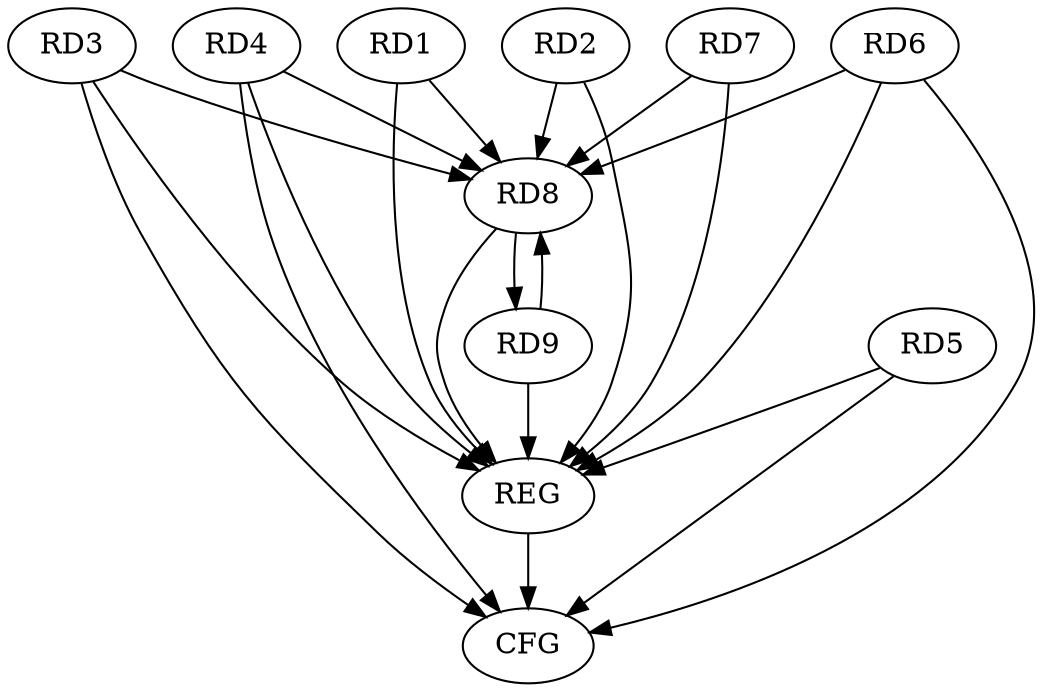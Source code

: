 strict digraph G {
  RD1 [ label="RD1" ];
  RD2 [ label="RD2" ];
  RD3 [ label="RD3" ];
  RD4 [ label="RD4" ];
  RD5 [ label="RD5" ];
  RD6 [ label="RD6" ];
  RD7 [ label="RD7" ];
  RD8 [ label="RD8" ];
  RD9 [ label="RD9" ];
  REG [ label="REG" ];
  CFG [ label="CFG" ];
  RD4 -> RD8;
  RD8 -> RD9;
  RD9 -> RD8;
  RD1 -> REG;
  RD2 -> REG;
  RD3 -> REG;
  RD4 -> REG;
  RD5 -> REG;
  RD6 -> REG;
  RD7 -> REG;
  RD8 -> REG;
  RD9 -> REG;
  RD5 -> CFG;
  RD6 -> CFG;
  RD3 -> CFG;
  RD4 -> CFG;
  REG -> CFG;
  RD6 -> RD8;
  RD1 -> RD8;
  RD3 -> RD8;
  RD2 -> RD8;
  RD7 -> RD8;
}

